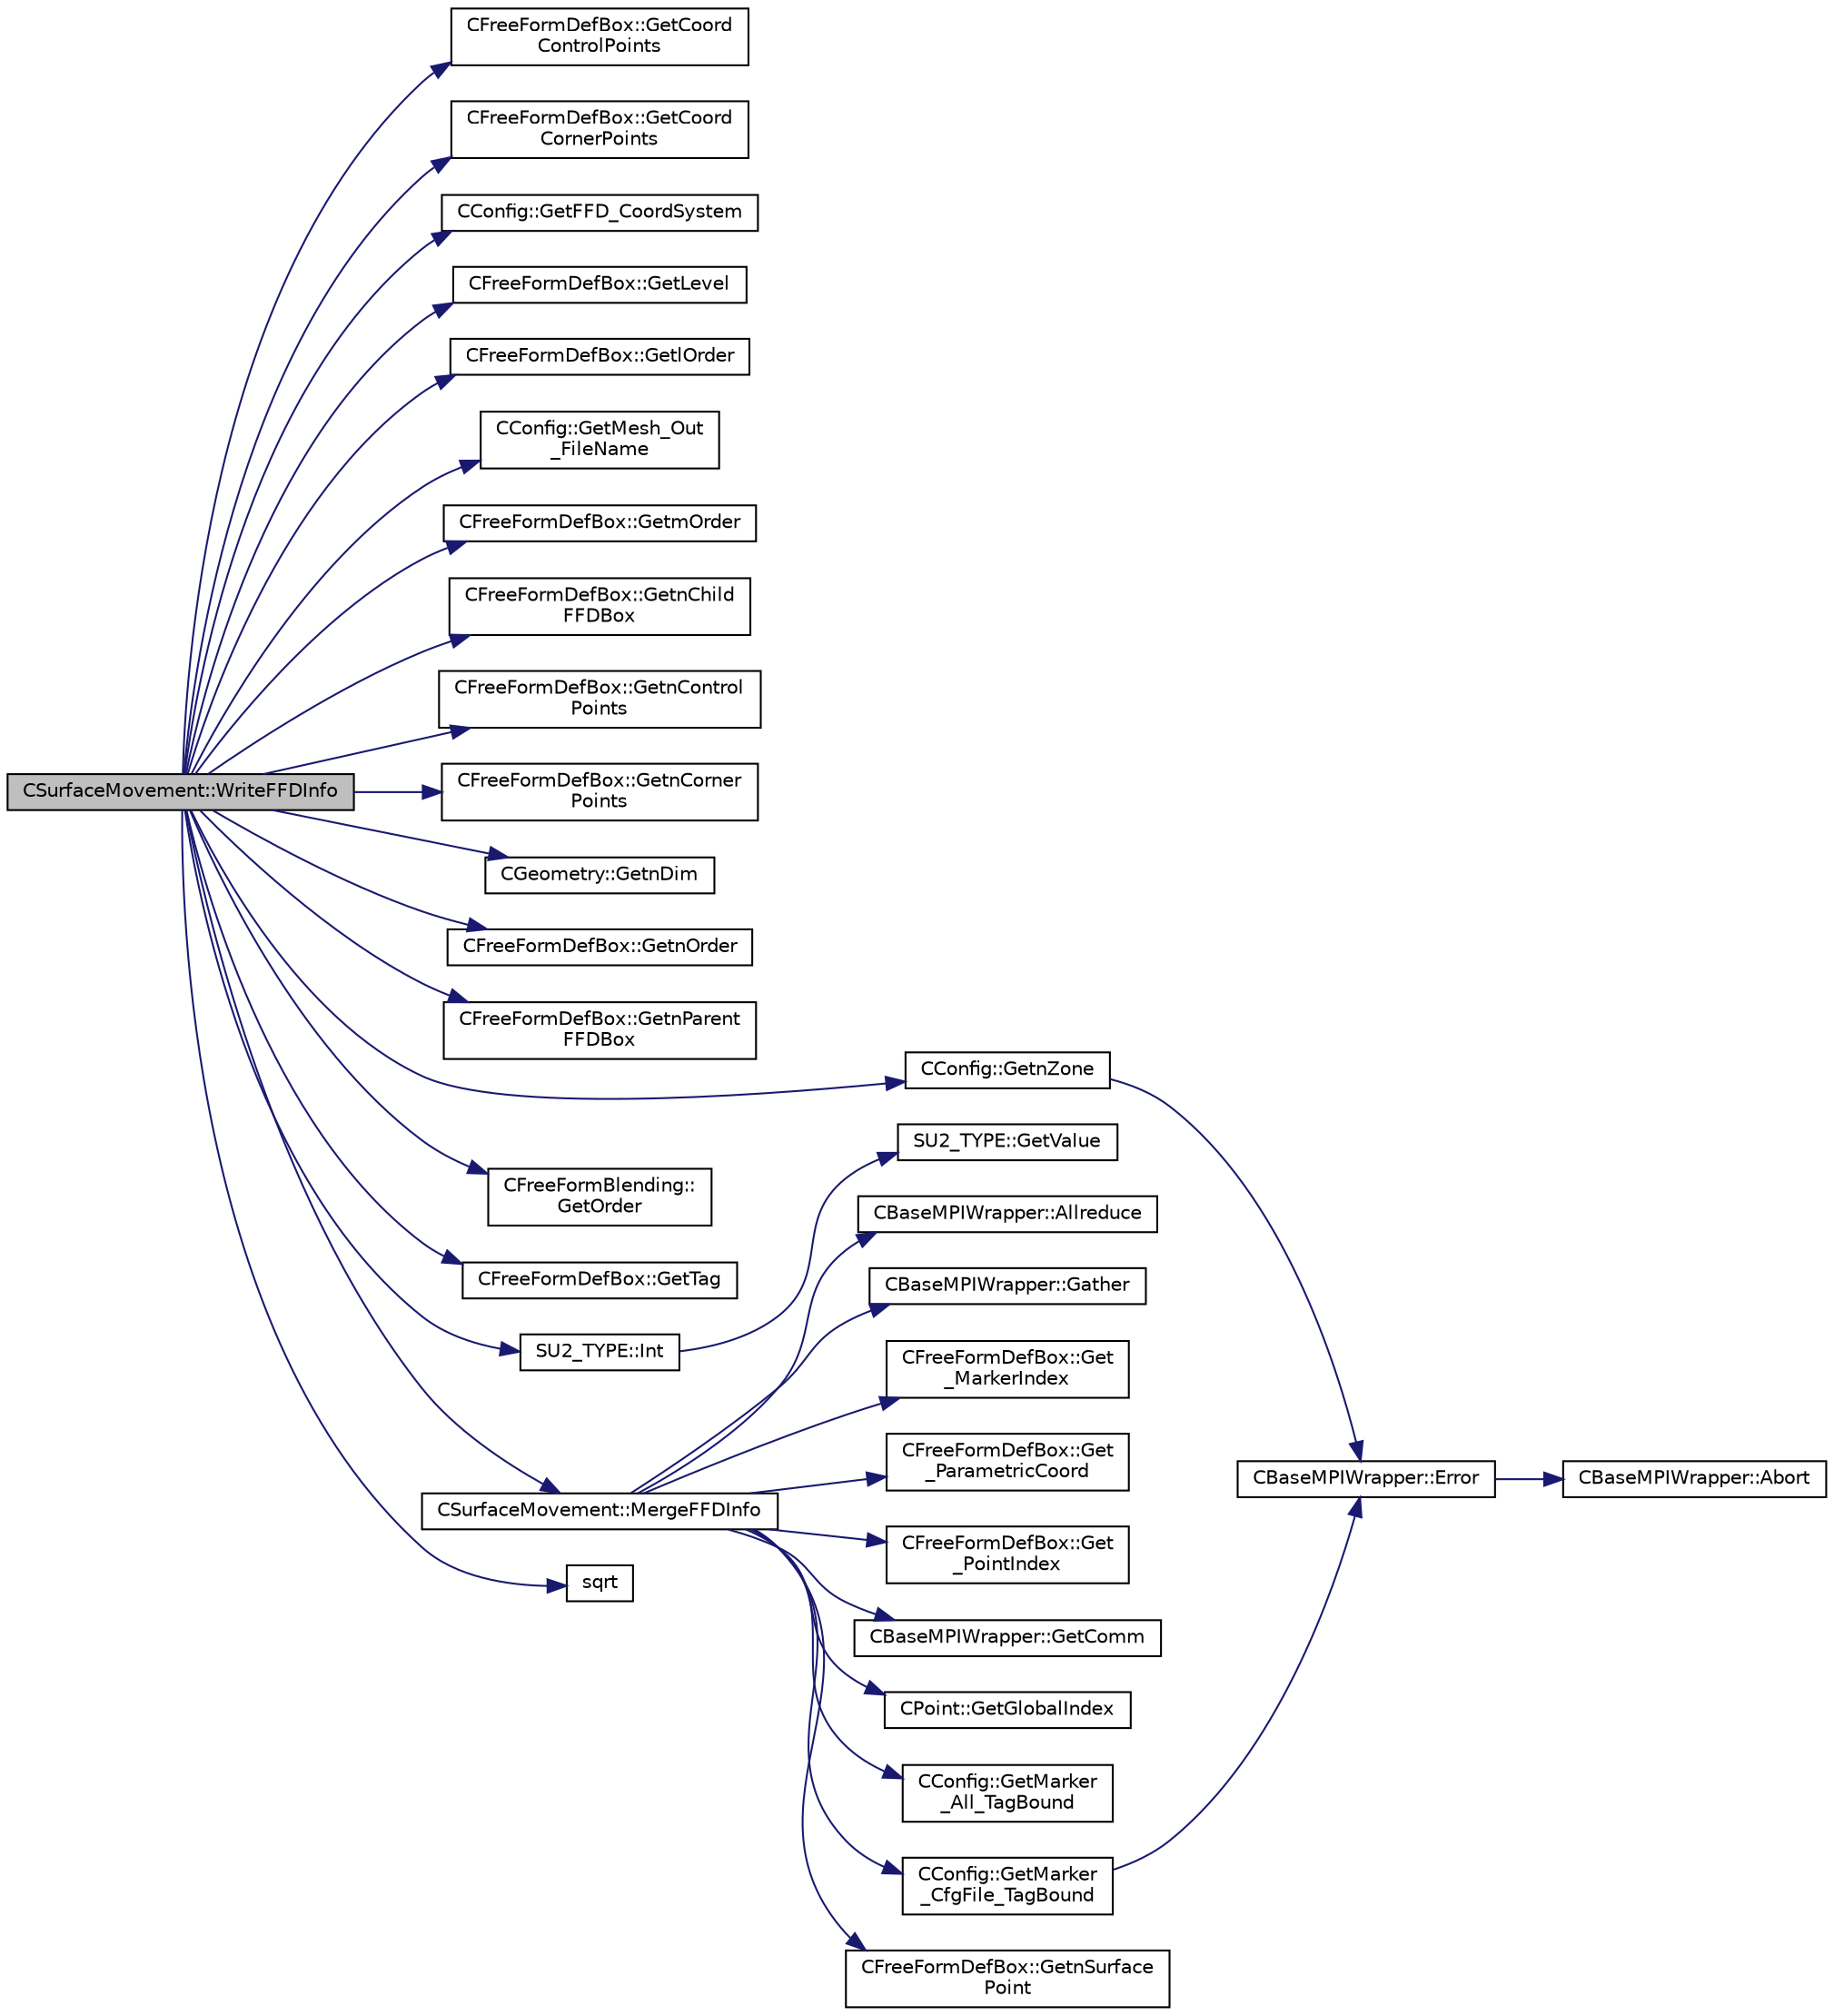 digraph "CSurfaceMovement::WriteFFDInfo"
{
 // LATEX_PDF_SIZE
  edge [fontname="Helvetica",fontsize="10",labelfontname="Helvetica",labelfontsize="10"];
  node [fontname="Helvetica",fontsize="10",shape=record];
  rankdir="LR";
  Node1 [label="CSurfaceMovement::WriteFFDInfo",height=0.2,width=0.4,color="black", fillcolor="grey75", style="filled", fontcolor="black",tooltip="Write the Free Form information in the SU2 file."];
  Node1 -> Node2 [color="midnightblue",fontsize="10",style="solid",fontname="Helvetica"];
  Node2 [label="CFreeFormDefBox::GetCoord\lControlPoints",height=0.2,width=0.4,color="black", fillcolor="white", style="filled",URL="$classCFreeFormDefBox.html#a1faf53e337fc9689908b6e177fe4b238",tooltip="Get the coordinates of the control point."];
  Node1 -> Node3 [color="midnightblue",fontsize="10",style="solid",fontname="Helvetica"];
  Node3 [label="CFreeFormDefBox::GetCoord\lCornerPoints",height=0.2,width=0.4,color="black", fillcolor="white", style="filled",URL="$classCFreeFormDefBox.html#a0d9cc216d53327e239b7b75173ff3b9a",tooltip="Get the coordinates of the corner points."];
  Node1 -> Node4 [color="midnightblue",fontsize="10",style="solid",fontname="Helvetica"];
  Node4 [label="CConfig::GetFFD_CoordSystem",height=0.2,width=0.4,color="black", fillcolor="white", style="filled",URL="$classCConfig.html#a021684afea5232355bfac7c66291f745",tooltip="Get the coordinate system that we are going to use to define the FFD."];
  Node1 -> Node5 [color="midnightblue",fontsize="10",style="solid",fontname="Helvetica"];
  Node5 [label="CFreeFormDefBox::GetLevel",height=0.2,width=0.4,color="black", fillcolor="white", style="filled",URL="$classCFreeFormDefBox.html#aa66c8a62c3fca2494ef42fe78c9a5c94",tooltip="Get the nested level of the FFDBox."];
  Node1 -> Node6 [color="midnightblue",fontsize="10",style="solid",fontname="Helvetica"];
  Node6 [label="CFreeFormDefBox::GetlOrder",height=0.2,width=0.4,color="black", fillcolor="white", style="filled",URL="$classCFreeFormDefBox.html#a5c25e21e5d9bf423df83c7b55a7b665c",tooltip="Get the order in the l direction of the FFD FFDBox."];
  Node1 -> Node7 [color="midnightblue",fontsize="10",style="solid",fontname="Helvetica"];
  Node7 [label="CConfig::GetMesh_Out\l_FileName",height=0.2,width=0.4,color="black", fillcolor="white", style="filled",URL="$classCConfig.html#a9cfd84327ffc96c54e76a193477eeb00",tooltip="Get name of the output grid, this parameter is important for grid adaptation and deformation."];
  Node1 -> Node8 [color="midnightblue",fontsize="10",style="solid",fontname="Helvetica"];
  Node8 [label="CFreeFormDefBox::GetmOrder",height=0.2,width=0.4,color="black", fillcolor="white", style="filled",URL="$classCFreeFormDefBox.html#aa0d7554ac35b3eb646bcf092cf74ca45",tooltip="Get the order in the m direction of the FFD FFDBox."];
  Node1 -> Node9 [color="midnightblue",fontsize="10",style="solid",fontname="Helvetica"];
  Node9 [label="CFreeFormDefBox::GetnChild\lFFDBox",height=0.2,width=0.4,color="black", fillcolor="white", style="filled",URL="$classCFreeFormDefBox.html#a098c2785bd5ee767acd51e0c98466c07",tooltip="Get number of child FFD boxes."];
  Node1 -> Node10 [color="midnightblue",fontsize="10",style="solid",fontname="Helvetica"];
  Node10 [label="CFreeFormDefBox::GetnControl\lPoints",height=0.2,width=0.4,color="black", fillcolor="white", style="filled",URL="$classCFreeFormDefBox.html#ab5b51505055b991e8eff9c0393a046bc",tooltip="Get the number of control points."];
  Node1 -> Node11 [color="midnightblue",fontsize="10",style="solid",fontname="Helvetica"];
  Node11 [label="CFreeFormDefBox::GetnCorner\lPoints",height=0.2,width=0.4,color="black", fillcolor="white", style="filled",URL="$classCFreeFormDefBox.html#afddd0b9fca856d6751bb10fcc270d05e",tooltip="Get the number of corner points."];
  Node1 -> Node12 [color="midnightblue",fontsize="10",style="solid",fontname="Helvetica"];
  Node12 [label="CGeometry::GetnDim",height=0.2,width=0.4,color="black", fillcolor="white", style="filled",URL="$classCGeometry.html#ace7f7fe876f629f5bd5f92d4805a1a4b",tooltip="Get number of coordinates."];
  Node1 -> Node13 [color="midnightblue",fontsize="10",style="solid",fontname="Helvetica"];
  Node13 [label="CFreeFormDefBox::GetnOrder",height=0.2,width=0.4,color="black", fillcolor="white", style="filled",URL="$classCFreeFormDefBox.html#a93a86fabec8b4358fc2bb5d97c9ae0ad",tooltip="Get the order in the n direction of the FFD FFDBox."];
  Node1 -> Node14 [color="midnightblue",fontsize="10",style="solid",fontname="Helvetica"];
  Node14 [label="CFreeFormDefBox::GetnParent\lFFDBox",height=0.2,width=0.4,color="black", fillcolor="white", style="filled",URL="$classCFreeFormDefBox.html#a2a94645eea1e4a650597c327d402d6ed",tooltip="Get number of parent FFD boxes."];
  Node1 -> Node15 [color="midnightblue",fontsize="10",style="solid",fontname="Helvetica"];
  Node15 [label="CConfig::GetnZone",height=0.2,width=0.4,color="black", fillcolor="white", style="filled",URL="$classCConfig.html#a33f1af516d14a4d3815b577c37398773",tooltip="Gets the number of zones in the mesh file."];
  Node15 -> Node16 [color="midnightblue",fontsize="10",style="solid",fontname="Helvetica"];
  Node16 [label="CBaseMPIWrapper::Error",height=0.2,width=0.4,color="black", fillcolor="white", style="filled",URL="$classCBaseMPIWrapper.html#a04457c47629bda56704e6a8804833eeb",tooltip=" "];
  Node16 -> Node17 [color="midnightblue",fontsize="10",style="solid",fontname="Helvetica"];
  Node17 [label="CBaseMPIWrapper::Abort",height=0.2,width=0.4,color="black", fillcolor="white", style="filled",URL="$classCBaseMPIWrapper.html#af7297d861dca86b45cf561b6ab642e8f",tooltip=" "];
  Node1 -> Node18 [color="midnightblue",fontsize="10",style="solid",fontname="Helvetica"];
  Node18 [label="CFreeFormBlending::\lGetOrder",height=0.2,width=0.4,color="black", fillcolor="white", style="filled",URL="$classCFreeFormBlending.html#a187184bf4ee6ea1c02e940914770efb4",tooltip="Returns the current order of the function."];
  Node1 -> Node19 [color="midnightblue",fontsize="10",style="solid",fontname="Helvetica"];
  Node19 [label="CFreeFormDefBox::GetTag",height=0.2,width=0.4,color="black", fillcolor="white", style="filled",URL="$classCFreeFormDefBox.html#a7d9080bb108f0ac61c53b24f031f1f86",tooltip="Get the tag that identify a FFDBox."];
  Node1 -> Node20 [color="midnightblue",fontsize="10",style="solid",fontname="Helvetica"];
  Node20 [label="SU2_TYPE::Int",height=0.2,width=0.4,color="black", fillcolor="white", style="filled",URL="$namespaceSU2__TYPE.html#a6b48817766d8a6486caa2807a52f6bae",tooltip="Casts the primitive value to int (uses GetValue, already implemented for each type)."];
  Node20 -> Node21 [color="midnightblue",fontsize="10",style="solid",fontname="Helvetica"];
  Node21 [label="SU2_TYPE::GetValue",height=0.2,width=0.4,color="black", fillcolor="white", style="filled",URL="$namespaceSU2__TYPE.html#adf52a59d6f4e578f7915ec9abbf7cb22",tooltip="Get the (primitive) value of the datatype (needs to be specialized for active types)."];
  Node1 -> Node22 [color="midnightblue",fontsize="10",style="solid",fontname="Helvetica"];
  Node22 [label="CSurfaceMovement::MergeFFDInfo",height=0.2,width=0.4,color="black", fillcolor="white", style="filled",URL="$classCSurfaceMovement.html#ab4632911c4d3163ac2e8fb6dc0c68f3f",tooltip="Merge the Free Form information in the SU2 file."];
  Node22 -> Node23 [color="midnightblue",fontsize="10",style="solid",fontname="Helvetica"];
  Node23 [label="CBaseMPIWrapper::Allreduce",height=0.2,width=0.4,color="black", fillcolor="white", style="filled",URL="$classCBaseMPIWrapper.html#a381d4b3738c09d92ee1ae9f89715b541",tooltip=" "];
  Node22 -> Node24 [color="midnightblue",fontsize="10",style="solid",fontname="Helvetica"];
  Node24 [label="CBaseMPIWrapper::Gather",height=0.2,width=0.4,color="black", fillcolor="white", style="filled",URL="$classCBaseMPIWrapper.html#a15eaf7d952aeee1b381a8b548be9403f",tooltip=" "];
  Node22 -> Node25 [color="midnightblue",fontsize="10",style="solid",fontname="Helvetica"];
  Node25 [label="CFreeFormDefBox::Get\l_MarkerIndex",height=0.2,width=0.4,color="black", fillcolor="white", style="filled",URL="$classCFreeFormDefBox.html#af241edf48272e787252ce722b6633c2a",tooltip="Get index of the marker."];
  Node22 -> Node26 [color="midnightblue",fontsize="10",style="solid",fontname="Helvetica"];
  Node26 [label="CFreeFormDefBox::Get\l_ParametricCoord",height=0.2,width=0.4,color="black", fillcolor="white", style="filled",URL="$classCFreeFormDefBox.html#a9008a6f3500de52a75b0b7fcb1afd1da",tooltip="Get parametric coordinates."];
  Node22 -> Node27 [color="midnightblue",fontsize="10",style="solid",fontname="Helvetica"];
  Node27 [label="CFreeFormDefBox::Get\l_PointIndex",height=0.2,width=0.4,color="black", fillcolor="white", style="filled",URL="$classCFreeFormDefBox.html#a03c4aa0f3256bf75bf04f47ce79b5477",tooltip="Get index of the point."];
  Node22 -> Node28 [color="midnightblue",fontsize="10",style="solid",fontname="Helvetica"];
  Node28 [label="CBaseMPIWrapper::GetComm",height=0.2,width=0.4,color="black", fillcolor="white", style="filled",URL="$classCBaseMPIWrapper.html#a8154391fc3522954802889d81d4ef5da",tooltip=" "];
  Node22 -> Node29 [color="midnightblue",fontsize="10",style="solid",fontname="Helvetica"];
  Node29 [label="CPoint::GetGlobalIndex",height=0.2,width=0.4,color="black", fillcolor="white", style="filled",URL="$classCPoint.html#a8a53865a92d645b1b74c4d817b4aae10",tooltip="Get the global index in a parallel computation."];
  Node22 -> Node30 [color="midnightblue",fontsize="10",style="solid",fontname="Helvetica"];
  Node30 [label="CConfig::GetMarker\l_All_TagBound",height=0.2,width=0.4,color="black", fillcolor="white", style="filled",URL="$classCConfig.html#ab8c9c1f45950a29355be4ff357049440",tooltip="Get the index of the surface defined in the geometry file."];
  Node22 -> Node31 [color="midnightblue",fontsize="10",style="solid",fontname="Helvetica"];
  Node31 [label="CConfig::GetMarker\l_CfgFile_TagBound",height=0.2,width=0.4,color="black", fillcolor="white", style="filled",URL="$classCConfig.html#a1287f2e7a3be479749d08495f6cc580e",tooltip="Get the index in the config information of the marker val_marker."];
  Node31 -> Node16 [color="midnightblue",fontsize="10",style="solid",fontname="Helvetica"];
  Node22 -> Node32 [color="midnightblue",fontsize="10",style="solid",fontname="Helvetica"];
  Node32 [label="CFreeFormDefBox::GetnSurface\lPoint",height=0.2,width=0.4,color="black", fillcolor="white", style="filled",URL="$classCFreeFormDefBox.html#ab96e95d88db138363dea4b458bce8d82",tooltip="Get number of surface points."];
  Node1 -> Node33 [color="midnightblue",fontsize="10",style="solid",fontname="Helvetica"];
  Node33 [label="sqrt",height=0.2,width=0.4,color="black", fillcolor="white", style="filled",URL="$group__SIMD.html#ga54a1925ab40fb4249ea255072520de35",tooltip=" "];
}
